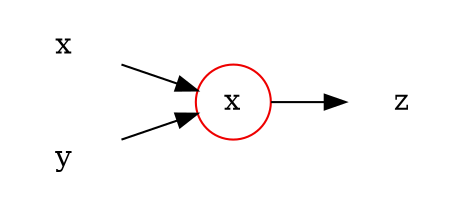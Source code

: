 digraph G{
	rankdir=LR;
	node [color=red2,shape=plaintext]
	x,y,z;
	node[style=solid,color=red2,shape=circle,label="x"]p;
	x->p;
	y->p;
	p->z;
}
